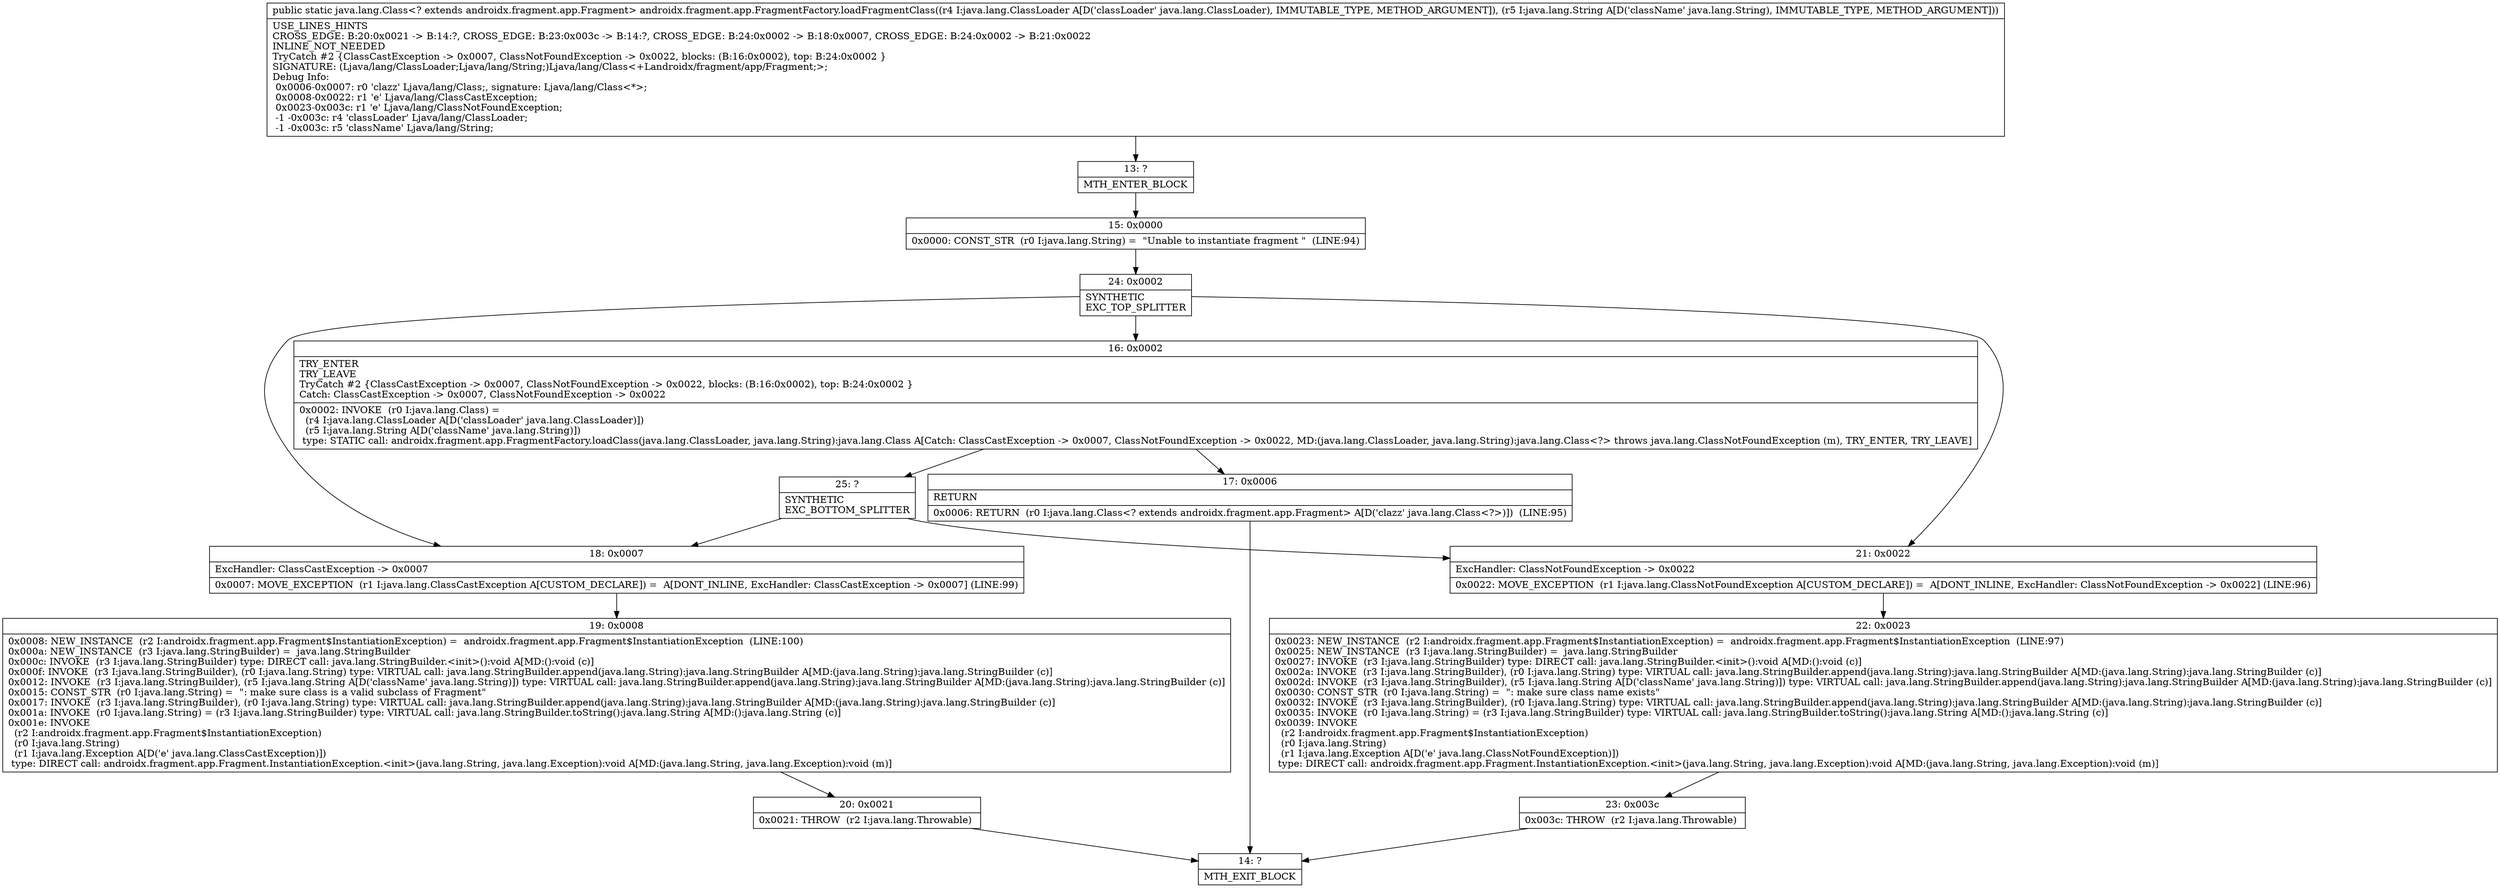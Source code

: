 digraph "CFG forandroidx.fragment.app.FragmentFactory.loadFragmentClass(Ljava\/lang\/ClassLoader;Ljava\/lang\/String;)Ljava\/lang\/Class;" {
Node_13 [shape=record,label="{13\:\ ?|MTH_ENTER_BLOCK\l}"];
Node_15 [shape=record,label="{15\:\ 0x0000|0x0000: CONST_STR  (r0 I:java.lang.String) =  \"Unable to instantiate fragment \"  (LINE:94)\l}"];
Node_24 [shape=record,label="{24\:\ 0x0002|SYNTHETIC\lEXC_TOP_SPLITTER\l}"];
Node_16 [shape=record,label="{16\:\ 0x0002|TRY_ENTER\lTRY_LEAVE\lTryCatch #2 \{ClassCastException \-\> 0x0007, ClassNotFoundException \-\> 0x0022, blocks: (B:16:0x0002), top: B:24:0x0002 \}\lCatch: ClassCastException \-\> 0x0007, ClassNotFoundException \-\> 0x0022\l|0x0002: INVOKE  (r0 I:java.lang.Class) = \l  (r4 I:java.lang.ClassLoader A[D('classLoader' java.lang.ClassLoader)])\l  (r5 I:java.lang.String A[D('className' java.lang.String)])\l type: STATIC call: androidx.fragment.app.FragmentFactory.loadClass(java.lang.ClassLoader, java.lang.String):java.lang.Class A[Catch: ClassCastException \-\> 0x0007, ClassNotFoundException \-\> 0x0022, MD:(java.lang.ClassLoader, java.lang.String):java.lang.Class\<?\> throws java.lang.ClassNotFoundException (m), TRY_ENTER, TRY_LEAVE]\l}"];
Node_17 [shape=record,label="{17\:\ 0x0006|RETURN\l|0x0006: RETURN  (r0 I:java.lang.Class\<? extends androidx.fragment.app.Fragment\> A[D('clazz' java.lang.Class\<?\>)])  (LINE:95)\l}"];
Node_14 [shape=record,label="{14\:\ ?|MTH_EXIT_BLOCK\l}"];
Node_25 [shape=record,label="{25\:\ ?|SYNTHETIC\lEXC_BOTTOM_SPLITTER\l}"];
Node_18 [shape=record,label="{18\:\ 0x0007|ExcHandler: ClassCastException \-\> 0x0007\l|0x0007: MOVE_EXCEPTION  (r1 I:java.lang.ClassCastException A[CUSTOM_DECLARE]) =  A[DONT_INLINE, ExcHandler: ClassCastException \-\> 0x0007] (LINE:99)\l}"];
Node_19 [shape=record,label="{19\:\ 0x0008|0x0008: NEW_INSTANCE  (r2 I:androidx.fragment.app.Fragment$InstantiationException) =  androidx.fragment.app.Fragment$InstantiationException  (LINE:100)\l0x000a: NEW_INSTANCE  (r3 I:java.lang.StringBuilder) =  java.lang.StringBuilder \l0x000c: INVOKE  (r3 I:java.lang.StringBuilder) type: DIRECT call: java.lang.StringBuilder.\<init\>():void A[MD:():void (c)]\l0x000f: INVOKE  (r3 I:java.lang.StringBuilder), (r0 I:java.lang.String) type: VIRTUAL call: java.lang.StringBuilder.append(java.lang.String):java.lang.StringBuilder A[MD:(java.lang.String):java.lang.StringBuilder (c)]\l0x0012: INVOKE  (r3 I:java.lang.StringBuilder), (r5 I:java.lang.String A[D('className' java.lang.String)]) type: VIRTUAL call: java.lang.StringBuilder.append(java.lang.String):java.lang.StringBuilder A[MD:(java.lang.String):java.lang.StringBuilder (c)]\l0x0015: CONST_STR  (r0 I:java.lang.String) =  \": make sure class is a valid subclass of Fragment\" \l0x0017: INVOKE  (r3 I:java.lang.StringBuilder), (r0 I:java.lang.String) type: VIRTUAL call: java.lang.StringBuilder.append(java.lang.String):java.lang.StringBuilder A[MD:(java.lang.String):java.lang.StringBuilder (c)]\l0x001a: INVOKE  (r0 I:java.lang.String) = (r3 I:java.lang.StringBuilder) type: VIRTUAL call: java.lang.StringBuilder.toString():java.lang.String A[MD:():java.lang.String (c)]\l0x001e: INVOKE  \l  (r2 I:androidx.fragment.app.Fragment$InstantiationException)\l  (r0 I:java.lang.String)\l  (r1 I:java.lang.Exception A[D('e' java.lang.ClassCastException)])\l type: DIRECT call: androidx.fragment.app.Fragment.InstantiationException.\<init\>(java.lang.String, java.lang.Exception):void A[MD:(java.lang.String, java.lang.Exception):void (m)]\l}"];
Node_20 [shape=record,label="{20\:\ 0x0021|0x0021: THROW  (r2 I:java.lang.Throwable) \l}"];
Node_21 [shape=record,label="{21\:\ 0x0022|ExcHandler: ClassNotFoundException \-\> 0x0022\l|0x0022: MOVE_EXCEPTION  (r1 I:java.lang.ClassNotFoundException A[CUSTOM_DECLARE]) =  A[DONT_INLINE, ExcHandler: ClassNotFoundException \-\> 0x0022] (LINE:96)\l}"];
Node_22 [shape=record,label="{22\:\ 0x0023|0x0023: NEW_INSTANCE  (r2 I:androidx.fragment.app.Fragment$InstantiationException) =  androidx.fragment.app.Fragment$InstantiationException  (LINE:97)\l0x0025: NEW_INSTANCE  (r3 I:java.lang.StringBuilder) =  java.lang.StringBuilder \l0x0027: INVOKE  (r3 I:java.lang.StringBuilder) type: DIRECT call: java.lang.StringBuilder.\<init\>():void A[MD:():void (c)]\l0x002a: INVOKE  (r3 I:java.lang.StringBuilder), (r0 I:java.lang.String) type: VIRTUAL call: java.lang.StringBuilder.append(java.lang.String):java.lang.StringBuilder A[MD:(java.lang.String):java.lang.StringBuilder (c)]\l0x002d: INVOKE  (r3 I:java.lang.StringBuilder), (r5 I:java.lang.String A[D('className' java.lang.String)]) type: VIRTUAL call: java.lang.StringBuilder.append(java.lang.String):java.lang.StringBuilder A[MD:(java.lang.String):java.lang.StringBuilder (c)]\l0x0030: CONST_STR  (r0 I:java.lang.String) =  \": make sure class name exists\" \l0x0032: INVOKE  (r3 I:java.lang.StringBuilder), (r0 I:java.lang.String) type: VIRTUAL call: java.lang.StringBuilder.append(java.lang.String):java.lang.StringBuilder A[MD:(java.lang.String):java.lang.StringBuilder (c)]\l0x0035: INVOKE  (r0 I:java.lang.String) = (r3 I:java.lang.StringBuilder) type: VIRTUAL call: java.lang.StringBuilder.toString():java.lang.String A[MD:():java.lang.String (c)]\l0x0039: INVOKE  \l  (r2 I:androidx.fragment.app.Fragment$InstantiationException)\l  (r0 I:java.lang.String)\l  (r1 I:java.lang.Exception A[D('e' java.lang.ClassNotFoundException)])\l type: DIRECT call: androidx.fragment.app.Fragment.InstantiationException.\<init\>(java.lang.String, java.lang.Exception):void A[MD:(java.lang.String, java.lang.Exception):void (m)]\l}"];
Node_23 [shape=record,label="{23\:\ 0x003c|0x003c: THROW  (r2 I:java.lang.Throwable) \l}"];
MethodNode[shape=record,label="{public static java.lang.Class\<? extends androidx.fragment.app.Fragment\> androidx.fragment.app.FragmentFactory.loadFragmentClass((r4 I:java.lang.ClassLoader A[D('classLoader' java.lang.ClassLoader), IMMUTABLE_TYPE, METHOD_ARGUMENT]), (r5 I:java.lang.String A[D('className' java.lang.String), IMMUTABLE_TYPE, METHOD_ARGUMENT]))  | USE_LINES_HINTS\lCROSS_EDGE: B:20:0x0021 \-\> B:14:?, CROSS_EDGE: B:23:0x003c \-\> B:14:?, CROSS_EDGE: B:24:0x0002 \-\> B:18:0x0007, CROSS_EDGE: B:24:0x0002 \-\> B:21:0x0022\lINLINE_NOT_NEEDED\lTryCatch #2 \{ClassCastException \-\> 0x0007, ClassNotFoundException \-\> 0x0022, blocks: (B:16:0x0002), top: B:24:0x0002 \}\lSIGNATURE: (Ljava\/lang\/ClassLoader;Ljava\/lang\/String;)Ljava\/lang\/Class\<+Landroidx\/fragment\/app\/Fragment;\>;\lDebug Info:\l  0x0006\-0x0007: r0 'clazz' Ljava\/lang\/Class;, signature: Ljava\/lang\/Class\<*\>;\l  0x0008\-0x0022: r1 'e' Ljava\/lang\/ClassCastException;\l  0x0023\-0x003c: r1 'e' Ljava\/lang\/ClassNotFoundException;\l  \-1 \-0x003c: r4 'classLoader' Ljava\/lang\/ClassLoader;\l  \-1 \-0x003c: r5 'className' Ljava\/lang\/String;\l}"];
MethodNode -> Node_13;Node_13 -> Node_15;
Node_15 -> Node_24;
Node_24 -> Node_16;
Node_24 -> Node_18;
Node_24 -> Node_21;
Node_16 -> Node_17;
Node_16 -> Node_25;
Node_17 -> Node_14;
Node_25 -> Node_18;
Node_25 -> Node_21;
Node_18 -> Node_19;
Node_19 -> Node_20;
Node_20 -> Node_14;
Node_21 -> Node_22;
Node_22 -> Node_23;
Node_23 -> Node_14;
}

